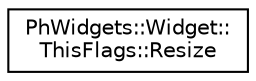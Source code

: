 digraph "Graphical Class Hierarchy"
{
  edge [fontname="Helvetica",fontsize="10",labelfontname="Helvetica",labelfontsize="10"];
  node [fontname="Helvetica",fontsize="10",shape=record];
  rankdir="LR";
  Node0 [label="PhWidgets::Widget::\lThisFlags::Resize",height=0.2,width=0.4,color="black", fillcolor="white", style="filled",URL="$struct_ph_widgets_1_1_widget_1_1_this_flags_1_1_resize.html"];
}
